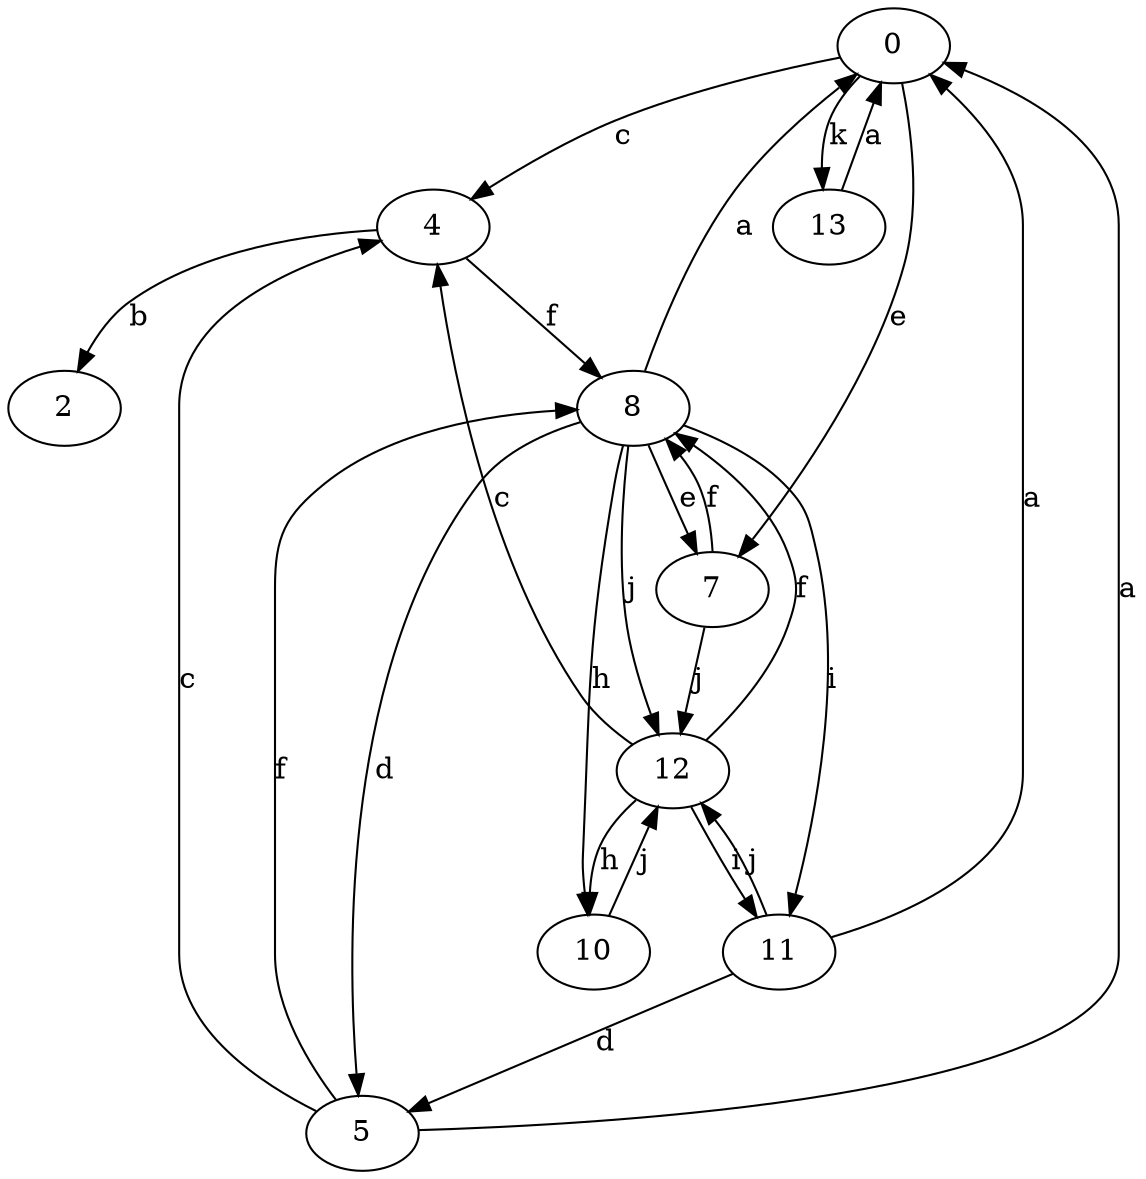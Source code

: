 strict digraph  {
0;
2;
4;
5;
7;
8;
10;
11;
12;
13;
0 -> 4  [label=c];
0 -> 7  [label=e];
0 -> 13  [label=k];
4 -> 2  [label=b];
4 -> 8  [label=f];
5 -> 0  [label=a];
5 -> 4  [label=c];
5 -> 8  [label=f];
7 -> 8  [label=f];
7 -> 12  [label=j];
8 -> 0  [label=a];
8 -> 5  [label=d];
8 -> 7  [label=e];
8 -> 10  [label=h];
8 -> 11  [label=i];
8 -> 12  [label=j];
10 -> 12  [label=j];
11 -> 0  [label=a];
11 -> 5  [label=d];
11 -> 12  [label=j];
12 -> 4  [label=c];
12 -> 8  [label=f];
12 -> 10  [label=h];
12 -> 11  [label=i];
13 -> 0  [label=a];
}
